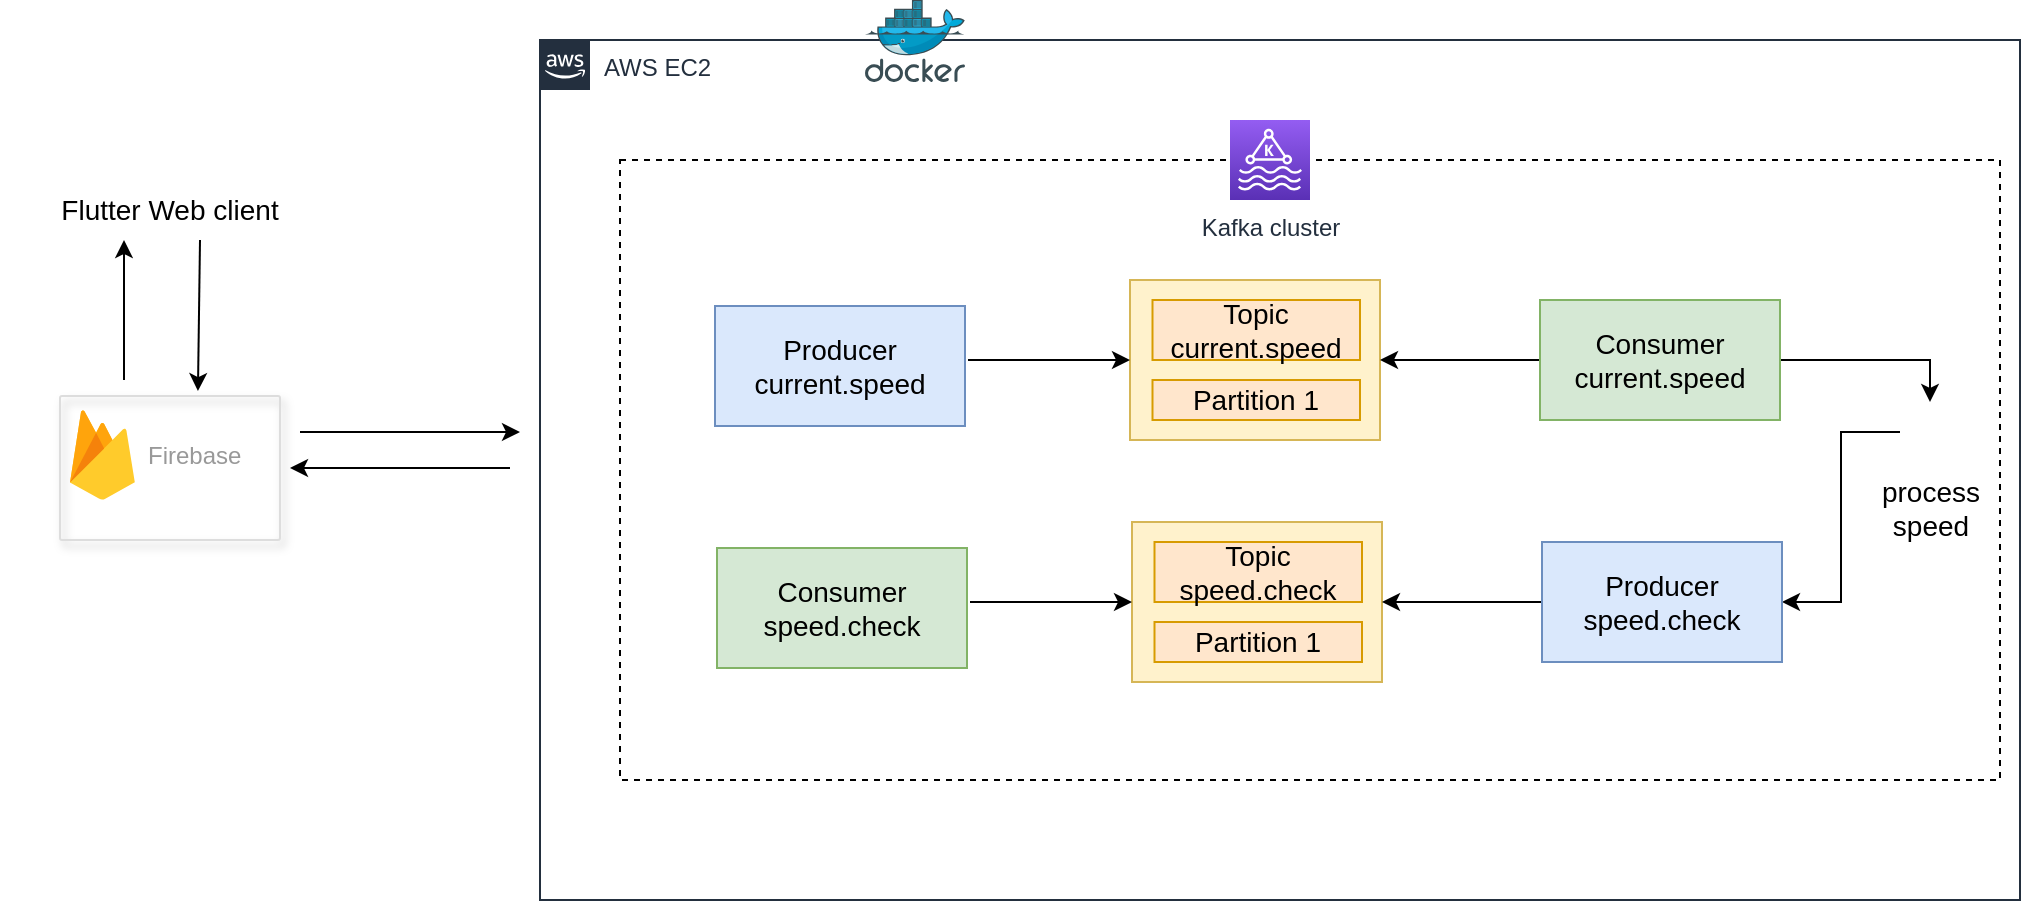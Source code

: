 <mxfile version="15.7.1" type="github">
  <diagram id="Ht1M8jgEwFfnCIfOTk4-" name="Page-1">
    <mxGraphModel dx="1113" dy="1474" grid="1" gridSize="10" guides="1" tooltips="1" connect="1" arrows="1" fold="1" page="1" pageScale="1" pageWidth="1169" pageHeight="827" math="0" shadow="0">
      <root>
        <mxCell id="0" />
        <mxCell id="1" parent="0" />
        <mxCell id="nadK3N8KtskS3tCUBgkc-50" style="edgeStyle=orthogonalEdgeStyle;rounded=0;orthogonalLoop=1;jettySize=auto;html=1;entryX=1;entryY=0.5;entryDx=0;entryDy=0;fontSize=14;" edge="1" parent="1">
          <mxGeometry relative="1" as="geometry">
            <mxPoint x="355" y="-426" as="sourcePoint" />
            <mxPoint x="245" y="-426" as="targetPoint" />
          </mxGeometry>
        </mxCell>
        <mxCell id="UEzPUAAOIrF-is8g5C7q-154" value="AWS EC2" style="points=[[0,0],[0.25,0],[0.5,0],[0.75,0],[1,0],[1,0.25],[1,0.5],[1,0.75],[1,1],[0.75,1],[0.5,1],[0.25,1],[0,1],[0,0.75],[0,0.5],[0,0.25]];outlineConnect=0;gradientColor=none;html=1;whiteSpace=wrap;fontSize=12;fontStyle=0;shape=mxgraph.aws4.group;grIcon=mxgraph.aws4.group_aws_cloud_alt;strokeColor=#232F3E;fillColor=none;verticalAlign=top;align=left;spacingLeft=30;fontColor=#232F3E;dashed=0;labelBackgroundColor=#ffffff;" parent="1" vertex="1">
          <mxGeometry x="370" y="-640" width="740" height="430" as="geometry" />
        </mxCell>
        <mxCell id="nadK3N8KtskS3tCUBgkc-2" value="" style="shape=image;html=1;verticalAlign=top;verticalLabelPosition=bottom;labelBackgroundColor=#ffffff;imageAspect=0;aspect=fixed;image=https://cdn4.iconfinder.com/data/icons/logos-brands-5/24/flutter-128.png" vertex="1" parent="1">
          <mxGeometry x="150" y="-640" width="62" height="62" as="geometry" />
        </mxCell>
        <mxCell id="nadK3N8KtskS3tCUBgkc-6" value="" style="strokeColor=#dddddd;shadow=1;strokeWidth=1;rounded=1;absoluteArcSize=1;arcSize=2;fillColor=none;" vertex="1" parent="1">
          <mxGeometry x="130" y="-462" width="110" height="72" as="geometry" />
        </mxCell>
        <mxCell id="nadK3N8KtskS3tCUBgkc-7" value="Firebase" style="sketch=0;dashed=0;connectable=0;html=1;fillColor=#5184F3;strokeColor=none;shape=mxgraph.gcp2.firebase;part=1;labelPosition=right;verticalLabelPosition=middle;align=left;verticalAlign=middle;spacingLeft=5;fontColor=#999999;fontSize=12;" vertex="1" parent="nadK3N8KtskS3tCUBgkc-6">
          <mxGeometry width="32.4" height="45" relative="1" as="geometry">
            <mxPoint x="5" y="7" as="offset" />
          </mxGeometry>
        </mxCell>
        <mxCell id="nadK3N8KtskS3tCUBgkc-9" value="" style="endArrow=classic;html=1;rounded=0;entryX=0.627;entryY=-0.034;entryDx=0;entryDy=0;entryPerimeter=0;" edge="1" parent="1" target="nadK3N8KtskS3tCUBgkc-6">
          <mxGeometry width="50" height="50" relative="1" as="geometry">
            <mxPoint x="200" y="-540" as="sourcePoint" />
            <mxPoint x="250" y="-590" as="targetPoint" />
          </mxGeometry>
        </mxCell>
        <mxCell id="nadK3N8KtskS3tCUBgkc-11" value="" style="endArrow=classic;html=1;rounded=0;" edge="1" parent="1">
          <mxGeometry width="50" height="50" relative="1" as="geometry">
            <mxPoint x="162" y="-470" as="sourcePoint" />
            <mxPoint x="162" y="-540" as="targetPoint" />
          </mxGeometry>
        </mxCell>
        <mxCell id="nadK3N8KtskS3tCUBgkc-13" value="&lt;font style=&quot;font-size: 14px&quot;&gt;Flutter Web client&lt;/font&gt;" style="text;html=1;strokeColor=none;fillColor=none;align=center;verticalAlign=middle;whiteSpace=wrap;rounded=0;" vertex="1" parent="1">
          <mxGeometry x="100" y="-570" width="170" height="30" as="geometry" />
        </mxCell>
        <mxCell id="nadK3N8KtskS3tCUBgkc-17" value="" style="sketch=0;aspect=fixed;html=1;points=[];align=center;image;fontSize=12;image=img/lib/mscae/Docker.svg;dashed=1;fillColor=none;" vertex="1" parent="1">
          <mxGeometry x="532.5" y="-660" width="50" height="41" as="geometry" />
        </mxCell>
        <mxCell id="nadK3N8KtskS3tCUBgkc-18" value="" style="rounded=0;whiteSpace=wrap;html=1;fontSize=14;fillColor=#dae8fc;strokeColor=#6c8ebf;" vertex="1" parent="1">
          <mxGeometry x="457.5" y="-507" width="125" height="60" as="geometry" />
        </mxCell>
        <mxCell id="nadK3N8KtskS3tCUBgkc-20" value="Producer&lt;br&gt;current.speed" style="text;html=1;strokeColor=none;fillColor=none;align=center;verticalAlign=middle;whiteSpace=wrap;rounded=0;fontSize=14;" vertex="1" parent="1">
          <mxGeometry x="490" y="-492" width="60" height="30" as="geometry" />
        </mxCell>
        <mxCell id="nadK3N8KtskS3tCUBgkc-23" value="" style="rounded=0;whiteSpace=wrap;html=1;fontSize=14;fillColor=#fff2cc;strokeColor=#d6b656;" vertex="1" parent="1">
          <mxGeometry x="665" y="-520" width="125" height="80" as="geometry" />
        </mxCell>
        <mxCell id="nadK3N8KtskS3tCUBgkc-25" value="Topic current.speed" style="rounded=0;whiteSpace=wrap;html=1;fontSize=14;fillColor=#ffe6cc;strokeColor=#d79b00;" vertex="1" parent="1">
          <mxGeometry x="676.25" y="-510" width="103.75" height="30" as="geometry" />
        </mxCell>
        <mxCell id="nadK3N8KtskS3tCUBgkc-26" value="Partition 1" style="rounded=0;whiteSpace=wrap;html=1;fontSize=14;fillColor=#ffe6cc;strokeColor=#d79b00;" vertex="1" parent="1">
          <mxGeometry x="676.25" y="-470" width="103.75" height="20" as="geometry" />
        </mxCell>
        <mxCell id="nadK3N8KtskS3tCUBgkc-28" value="" style="endArrow=classic;html=1;rounded=0;fontSize=14;entryX=0;entryY=0.5;entryDx=0;entryDy=0;" edge="1" parent="1">
          <mxGeometry width="50" height="50" relative="1" as="geometry">
            <mxPoint x="584" y="-480" as="sourcePoint" />
            <mxPoint x="665" y="-480" as="targetPoint" />
          </mxGeometry>
        </mxCell>
        <mxCell id="nadK3N8KtskS3tCUBgkc-30" style="edgeStyle=orthogonalEdgeStyle;rounded=0;orthogonalLoop=1;jettySize=auto;html=1;exitX=0;exitY=0.5;exitDx=0;exitDy=0;fontSize=14;" edge="1" parent="1" source="nadK3N8KtskS3tCUBgkc-29" target="nadK3N8KtskS3tCUBgkc-23">
          <mxGeometry relative="1" as="geometry" />
        </mxCell>
        <mxCell id="nadK3N8KtskS3tCUBgkc-42" style="edgeStyle=orthogonalEdgeStyle;rounded=0;orthogonalLoop=1;jettySize=auto;html=1;exitX=1;exitY=0.5;exitDx=0;exitDy=0;entryX=0.5;entryY=0;entryDx=0;entryDy=0;fontSize=14;" edge="1" parent="1" source="nadK3N8KtskS3tCUBgkc-29" target="nadK3N8KtskS3tCUBgkc-32">
          <mxGeometry relative="1" as="geometry" />
        </mxCell>
        <mxCell id="nadK3N8KtskS3tCUBgkc-29" value="Consumer&lt;br&gt;current.speed" style="rounded=0;whiteSpace=wrap;html=1;fontSize=14;fillColor=#d5e8d4;strokeColor=#82b366;" vertex="1" parent="1">
          <mxGeometry x="870" y="-510" width="120" height="60" as="geometry" />
        </mxCell>
        <mxCell id="nadK3N8KtskS3tCUBgkc-43" style="edgeStyle=orthogonalEdgeStyle;rounded=0;orthogonalLoop=1;jettySize=auto;html=1;entryX=1;entryY=0.5;entryDx=0;entryDy=0;fontSize=14;" edge="1" parent="1" source="nadK3N8KtskS3tCUBgkc-32" target="nadK3N8KtskS3tCUBgkc-41">
          <mxGeometry relative="1" as="geometry" />
        </mxCell>
        <mxCell id="nadK3N8KtskS3tCUBgkc-32" value="process&lt;br&gt;speed" style="shape=image;html=1;verticalAlign=top;verticalLabelPosition=bottom;labelBackgroundColor=#ffffff;imageAspect=0;aspect=fixed;image=https://cdn3.iconfinder.com/data/icons/logos-and-brands-adobe/512/267_Python-128.png;fontSize=14;fillColor=none;" vertex="1" parent="1">
          <mxGeometry x="1050" y="-459" width="30" height="30" as="geometry" />
        </mxCell>
        <mxCell id="nadK3N8KtskS3tCUBgkc-34" value="" style="rounded=0;whiteSpace=wrap;html=1;fontSize=14;fillColor=#d5e8d4;strokeColor=#82b366;" vertex="1" parent="1">
          <mxGeometry x="458.5" y="-386" width="125" height="60" as="geometry" />
        </mxCell>
        <mxCell id="nadK3N8KtskS3tCUBgkc-35" value="Consumer&lt;br&gt;speed.check" style="text;html=1;strokeColor=none;fillColor=none;align=center;verticalAlign=middle;whiteSpace=wrap;rounded=0;fontSize=14;" vertex="1" parent="1">
          <mxGeometry x="491" y="-371" width="60" height="30" as="geometry" />
        </mxCell>
        <mxCell id="nadK3N8KtskS3tCUBgkc-36" value="" style="rounded=0;whiteSpace=wrap;html=1;fontSize=14;fillColor=#fff2cc;strokeColor=#d6b656;" vertex="1" parent="1">
          <mxGeometry x="666" y="-399" width="125" height="80" as="geometry" />
        </mxCell>
        <mxCell id="nadK3N8KtskS3tCUBgkc-37" value="Topic&lt;br&gt;speed.check" style="rounded=0;whiteSpace=wrap;html=1;fontSize=14;fillColor=#ffe6cc;strokeColor=#d79b00;" vertex="1" parent="1">
          <mxGeometry x="677.25" y="-389" width="103.75" height="30" as="geometry" />
        </mxCell>
        <mxCell id="nadK3N8KtskS3tCUBgkc-38" value="Partition 1" style="rounded=0;whiteSpace=wrap;html=1;fontSize=14;fillColor=#ffe6cc;strokeColor=#d79b00;" vertex="1" parent="1">
          <mxGeometry x="677.25" y="-349" width="103.75" height="20" as="geometry" />
        </mxCell>
        <mxCell id="nadK3N8KtskS3tCUBgkc-39" value="" style="endArrow=classic;html=1;rounded=0;fontSize=14;entryX=0;entryY=0.5;entryDx=0;entryDy=0;" edge="1" parent="1">
          <mxGeometry width="50" height="50" relative="1" as="geometry">
            <mxPoint x="585" y="-359" as="sourcePoint" />
            <mxPoint x="666" y="-359" as="targetPoint" />
          </mxGeometry>
        </mxCell>
        <mxCell id="nadK3N8KtskS3tCUBgkc-40" style="edgeStyle=orthogonalEdgeStyle;rounded=0;orthogonalLoop=1;jettySize=auto;html=1;exitX=0;exitY=0.5;exitDx=0;exitDy=0;fontSize=14;" edge="1" parent="1" source="nadK3N8KtskS3tCUBgkc-41" target="nadK3N8KtskS3tCUBgkc-36">
          <mxGeometry relative="1" as="geometry" />
        </mxCell>
        <mxCell id="nadK3N8KtskS3tCUBgkc-41" value="Producer&lt;br&gt;speed.check" style="rounded=0;whiteSpace=wrap;html=1;fontSize=14;fillColor=#dae8fc;strokeColor=#6c8ebf;" vertex="1" parent="1">
          <mxGeometry x="871" y="-389" width="120" height="60" as="geometry" />
        </mxCell>
        <mxCell id="nadK3N8KtskS3tCUBgkc-45" value="" style="rounded=0;whiteSpace=wrap;html=1;fontSize=14;fillColor=none;dashed=1;" vertex="1" parent="1">
          <mxGeometry x="410" y="-580" width="690" height="310" as="geometry" />
        </mxCell>
        <mxCell id="nadK3N8KtskS3tCUBgkc-46" value="Kafka cluster" style="sketch=0;points=[[0,0,0],[0.25,0,0],[0.5,0,0],[0.75,0,0],[1,0,0],[0,1,0],[0.25,1,0],[0.5,1,0],[0.75,1,0],[1,1,0],[0,0.25,0],[0,0.5,0],[0,0.75,0],[1,0.25,0],[1,0.5,0],[1,0.75,0]];outlineConnect=0;fontColor=#232F3E;gradientColor=#945DF2;gradientDirection=north;fillColor=#5A30B5;strokeColor=#ffffff;dashed=0;verticalLabelPosition=bottom;verticalAlign=top;align=center;html=1;fontSize=12;fontStyle=0;aspect=fixed;shape=mxgraph.aws4.resourceIcon;resIcon=mxgraph.aws4.managed_streaming_for_kafka;" vertex="1" parent="1">
          <mxGeometry x="715" y="-600" width="40" height="40" as="geometry" />
        </mxCell>
        <mxCell id="nadK3N8KtskS3tCUBgkc-52" value="" style="endArrow=classic;html=1;rounded=0;fontSize=14;" edge="1" parent="1">
          <mxGeometry width="50" height="50" relative="1" as="geometry">
            <mxPoint x="250" y="-444" as="sourcePoint" />
            <mxPoint x="360" y="-444" as="targetPoint" />
          </mxGeometry>
        </mxCell>
      </root>
    </mxGraphModel>
  </diagram>
</mxfile>
